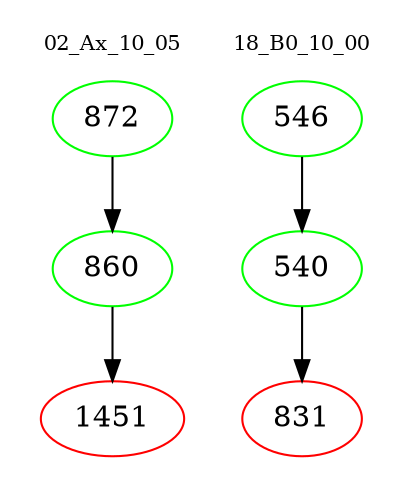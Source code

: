 digraph{
subgraph cluster_0 {
color = white
label = "02_Ax_10_05";
fontsize=10;
T0_872 [label="872", color="green"]
T0_872 -> T0_860 [color="black"]
T0_860 [label="860", color="green"]
T0_860 -> T0_1451 [color="black"]
T0_1451 [label="1451", color="red"]
}
subgraph cluster_1 {
color = white
label = "18_B0_10_00";
fontsize=10;
T1_546 [label="546", color="green"]
T1_546 -> T1_540 [color="black"]
T1_540 [label="540", color="green"]
T1_540 -> T1_831 [color="black"]
T1_831 [label="831", color="red"]
}
}
